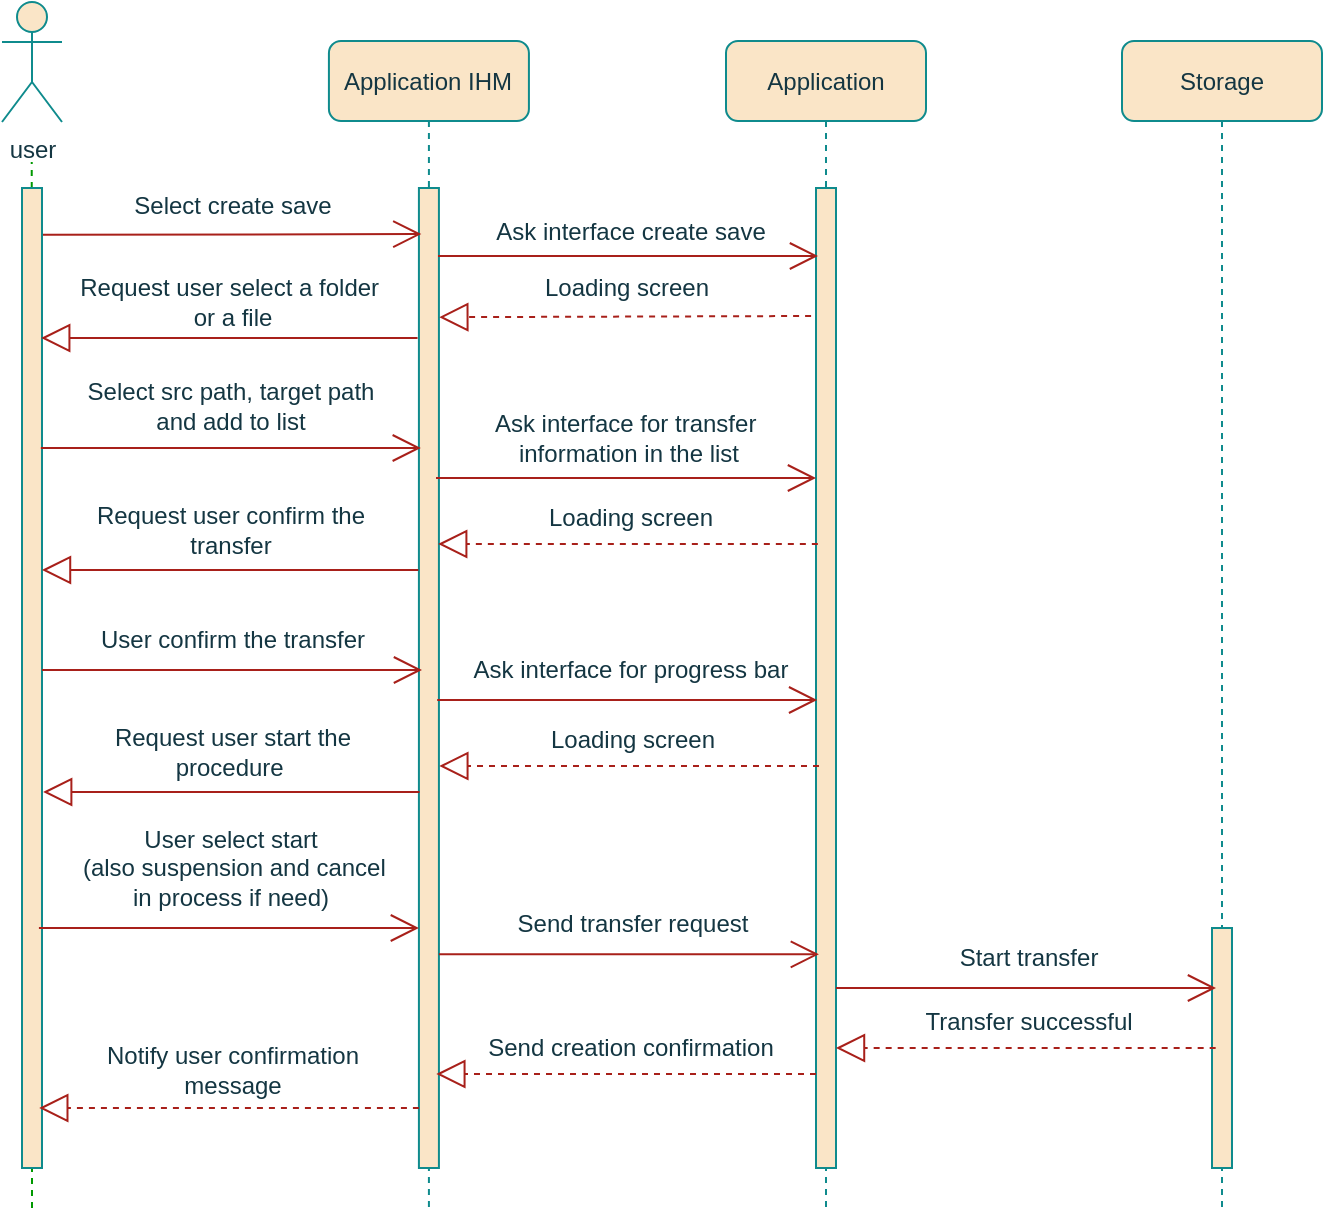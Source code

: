 <mxfile version="20.8.20" type="device"><diagram id="vX2mQukgiBAY-gzYamp-" name="Page-1"><mxGraphModel dx="1313" dy="656" grid="1" gridSize="10" guides="1" tooltips="1" connect="1" arrows="1" fold="1" page="1" pageScale="1" pageWidth="413" pageHeight="291" math="0" shadow="0"><root><mxCell id="0"/><mxCell id="1" parent="0"/><mxCell id="O1md9pXTTEW-Dt7IMe3F-2" value="&lt;span style=&quot;&quot;&gt;Application IHM&lt;/span&gt;" style="shape=umlLifeline;perimeter=lifelinePerimeter;whiteSpace=wrap;html=1;container=0;collapsible=0;recursiveResize=0;outlineConnect=0;rounded=1;fillColor=#FAE5C7;strokeColor=#0F8B8D;fontColor=#143642;" parent="1" vertex="1"><mxGeometry x="326.46" y="86.5" width="100" height="583.5" as="geometry"/></mxCell><mxCell id="O1md9pXTTEW-Dt7IMe3F-3" value="user" style="shape=umlActor;verticalLabelPosition=bottom;verticalAlign=top;html=1;rounded=1;fillColor=#FAE5C7;strokeColor=#0F8B8D;fontColor=#143642;" parent="1" vertex="1"><mxGeometry x="163" y="67" width="30" height="60" as="geometry"/></mxCell><mxCell id="O1md9pXTTEW-Dt7IMe3F-4" value="&lt;span style=&quot;&quot;&gt;Application&lt;/span&gt;" style="shape=umlLifeline;perimeter=lifelinePerimeter;whiteSpace=wrap;html=1;container=0;collapsible=0;recursiveResize=0;outlineConnect=0;rounded=1;fillColor=#FAE5C7;strokeColor=#0F8B8D;fontColor=#143642;" parent="1" vertex="1"><mxGeometry x="525" y="86.5" width="100" height="583.5" as="geometry"/></mxCell><mxCell id="O1md9pXTTEW-Dt7IMe3F-5" value="&lt;span style=&quot;&quot;&gt;Storage&lt;/span&gt;" style="shape=umlLifeline;perimeter=lifelinePerimeter;whiteSpace=wrap;html=1;container=0;collapsible=0;recursiveResize=0;outlineConnect=0;rounded=1;fillColor=#FAE5C7;strokeColor=#0F8B8D;fontColor=#143642;" parent="1" vertex="1"><mxGeometry x="723" y="86.5" width="100" height="583.5" as="geometry"/></mxCell><mxCell id="O1md9pXTTEW-Dt7IMe3F-6" value="" style="endArrow=none;dashed=1;html=1;rounded=1;labelBackgroundColor=#DAD2D8;strokeColor=#009900;fontColor=#143642;fillColor=#d5e8d4;" parent="1" edge="1"><mxGeometry width="50" height="50" relative="1" as="geometry"><mxPoint x="178" y="670" as="sourcePoint"/><mxPoint x="177.865" y="147" as="targetPoint"/></mxGeometry></mxCell><mxCell id="O1md9pXTTEW-Dt7IMe3F-13" value="" style="html=1;points=[];perimeter=orthogonalPerimeter;rounded=0;glass=0;labelBackgroundColor=none;fillStyle=auto;fillColor=#FAE5C7;strokeColor=#0F8B8D;fontColor=#143642;" parent="1" vertex="1"><mxGeometry x="173" y="160" width="10" height="490" as="geometry"/></mxCell><mxCell id="O1md9pXTTEW-Dt7IMe3F-14" value="" style="html=1;points=[];perimeter=orthogonalPerimeter;rounded=0;glass=0;labelBackgroundColor=none;fillStyle=auto;fillColor=#FAE5C7;strokeColor=#0F8B8D;fontColor=#143642;" parent="1" vertex="1"><mxGeometry x="371.46" y="160" width="10" height="490" as="geometry"/></mxCell><mxCell id="O1md9pXTTEW-Dt7IMe3F-16" value="" style="html=1;points=[];perimeter=orthogonalPerimeter;rounded=0;glass=0;labelBackgroundColor=none;fillStyle=auto;fillColor=#FAE5C7;strokeColor=#0F8B8D;fontColor=#143642;" parent="1" vertex="1"><mxGeometry x="570" y="160" width="10" height="490" as="geometry"/></mxCell><mxCell id="O1md9pXTTEW-Dt7IMe3F-17" value="" style="html=1;points=[];perimeter=orthogonalPerimeter;rounded=0;glass=0;labelBackgroundColor=none;fillStyle=auto;fillColor=#FAE5C7;strokeColor=#0F8B8D;fontColor=#143642;" parent="1" vertex="1"><mxGeometry x="768" y="530" width="10" height="120" as="geometry"/></mxCell><mxCell id="O1md9pXTTEW-Dt7IMe3F-18" value="Select create save" style="text;html=1;align=center;verticalAlign=middle;resizable=0;points=[];autosize=1;strokeColor=none;fillColor=none;rounded=1;fontColor=#143642;" parent="1" vertex="1"><mxGeometry x="218.09" y="154" width="120" height="30" as="geometry"/></mxCell><mxCell id="O1md9pXTTEW-Dt7IMe3F-19" value="" style="endArrow=open;endFill=1;endSize=12;html=1;rounded=1;entryX=0.071;entryY=0.165;entryDx=0;entryDy=0;entryPerimeter=0;labelBackgroundColor=#DAD2D8;strokeColor=#A8201A;fontColor=#143642;" parent="1" edge="1"><mxGeometry width="160" relative="1" as="geometry"><mxPoint x="183.5" y="183.43" as="sourcePoint"/><mxPoint x="372.67" y="183.05" as="targetPoint"/></mxGeometry></mxCell><mxCell id="O1md9pXTTEW-Dt7IMe3F-20" value="Ask interface create save" style="text;html=1;align=center;verticalAlign=middle;resizable=0;points=[];autosize=1;strokeColor=none;fillColor=none;rounded=1;fontColor=#143642;" parent="1" vertex="1"><mxGeometry x="397" y="167" width="160" height="30" as="geometry"/></mxCell><mxCell id="O1md9pXTTEW-Dt7IMe3F-21" value="" style="endArrow=open;endFill=1;endSize=12;html=1;rounded=1;labelBackgroundColor=#DAD2D8;strokeColor=#A8201A;fontColor=#143642;" parent="1" edge="1"><mxGeometry width="160" relative="1" as="geometry"><mxPoint x="381" y="194" as="sourcePoint"/><mxPoint x="571" y="194" as="targetPoint"/></mxGeometry></mxCell><mxCell id="O1md9pXTTEW-Dt7IMe3F-22" value="Select src path, target path&lt;br&gt;and add to list" style="text;html=1;align=center;verticalAlign=middle;resizable=0;points=[];autosize=1;strokeColor=none;fillColor=none;rounded=1;fontColor=#143642;" parent="1" vertex="1"><mxGeometry x="192.41" y="249" width="170" height="40" as="geometry"/></mxCell><mxCell id="O1md9pXTTEW-Dt7IMe3F-23" value="" style="endArrow=open;endFill=1;endSize=12;html=1;rounded=1;labelBackgroundColor=#DAD2D8;strokeColor=#A8201A;fontColor=#143642;" parent="1" edge="1"><mxGeometry x="326.46" y="86.5" width="160" relative="1" as="geometry"><mxPoint x="182.42" y="290" as="sourcePoint"/><mxPoint x="372.42" y="290" as="targetPoint"/></mxGeometry></mxCell><mxCell id="O1md9pXTTEW-Dt7IMe3F-24" value="Ask interface for transfer&amp;nbsp;&lt;br&gt;information in the list" style="text;html=1;align=center;verticalAlign=middle;resizable=0;points=[];autosize=1;strokeColor=none;fillColor=none;rounded=1;fontColor=#143642;" parent="1" vertex="1"><mxGeometry x="396.36" y="265" width="160" height="40" as="geometry"/></mxCell><mxCell id="O1md9pXTTEW-Dt7IMe3F-25" value="" style="endArrow=open;endFill=1;endSize=12;html=1;rounded=1;labelBackgroundColor=#DAD2D8;strokeColor=#A8201A;fontColor=#143642;" parent="1" edge="1"><mxGeometry width="160" relative="1" as="geometry"><mxPoint x="380" y="305.0" as="sourcePoint"/><mxPoint x="570" y="305.0" as="targetPoint"/></mxGeometry></mxCell><mxCell id="O1md9pXTTEW-Dt7IMe3F-26" value="Loading screen" style="text;html=1;align=center;verticalAlign=middle;resizable=0;points=[];autosize=1;strokeColor=none;fillColor=none;rounded=1;fontColor=#143642;" parent="1" vertex="1"><mxGeometry x="422.42" y="310" width="110" height="30" as="geometry"/></mxCell><mxCell id="O1md9pXTTEW-Dt7IMe3F-27" value="" style="endArrow=block;dashed=1;endFill=0;endSize=12;html=1;rounded=1;labelBackgroundColor=#DAD2D8;strokeColor=#A8201A;fontColor=#143642;" parent="1" edge="1"><mxGeometry width="160" relative="1" as="geometry"><mxPoint x="570.92" y="338" as="sourcePoint"/><mxPoint x="381.087" y="338" as="targetPoint"/></mxGeometry></mxCell><mxCell id="O1md9pXTTEW-Dt7IMe3F-40" value="Loading screen" style="text;html=1;align=center;verticalAlign=middle;resizable=0;points=[];autosize=1;strokeColor=none;fillColor=none;rounded=1;fontColor=#143642;" parent="1" vertex="1"><mxGeometry x="419.77" y="195" width="110" height="30" as="geometry"/></mxCell><mxCell id="O1md9pXTTEW-Dt7IMe3F-41" value="" style="endArrow=block;dashed=1;endFill=0;endSize=12;html=1;rounded=1;exitX=-0.211;exitY=0.186;exitDx=0;exitDy=0;exitPerimeter=0;labelBackgroundColor=#DAD2D8;strokeColor=#A8201A;fontColor=#143642;" parent="1" edge="1"><mxGeometry width="160" relative="1" as="geometry"><mxPoint x="567.55" y="223.998" as="sourcePoint"/><mxPoint x="381.66" y="224.59" as="targetPoint"/></mxGeometry></mxCell><mxCell id="O1md9pXTTEW-Dt7IMe3F-42" value="Request user select a folder&amp;nbsp;&lt;br&gt;or a file" style="text;html=1;align=center;verticalAlign=middle;resizable=0;points=[];autosize=1;strokeColor=none;fillColor=none;rounded=1;fontColor=#143642;" parent="1" vertex="1"><mxGeometry x="187.6" y="197" width="180" height="40" as="geometry"/></mxCell><mxCell id="O1md9pXTTEW-Dt7IMe3F-43" value="" style="endArrow=block;endFill=0;endSize=12;html=1;rounded=1;labelBackgroundColor=#DAD2D8;strokeColor=#A8201A;fontColor=#143642;" parent="1" edge="1"><mxGeometry width="160" relative="1" as="geometry"><mxPoint x="370.77" y="235.0" as="sourcePoint"/><mxPoint x="182.597" y="235.0" as="targetPoint"/></mxGeometry></mxCell><mxCell id="O1md9pXTTEW-Dt7IMe3F-58" value="Request user confirm the &lt;br&gt;transfer" style="text;html=1;align=center;verticalAlign=middle;resizable=0;points=[];autosize=1;strokeColor=none;fillColor=none;rounded=1;fontColor=#143642;" parent="1" vertex="1"><mxGeometry x="197.41" y="311" width="160" height="40" as="geometry"/></mxCell><mxCell id="O1md9pXTTEW-Dt7IMe3F-59" value="" style="endArrow=block;endFill=0;endSize=12;html=1;rounded=1;labelBackgroundColor=#DAD2D8;strokeColor=#A8201A;fontColor=#143642;" parent="1" edge="1"><mxGeometry width="160" relative="1" as="geometry"><mxPoint x="371.17" y="351.0" as="sourcePoint"/><mxPoint x="182.997" y="351.0" as="targetPoint"/></mxGeometry></mxCell><mxCell id="O1md9pXTTEW-Dt7IMe3F-60" value="User confirm the transfer" style="text;html=1;align=center;verticalAlign=middle;resizable=0;points=[];autosize=1;strokeColor=none;fillColor=none;rounded=1;fontColor=#143642;" parent="1" vertex="1"><mxGeometry x="197.99" y="371" width="160" height="30" as="geometry"/></mxCell><mxCell id="O1md9pXTTEW-Dt7IMe3F-61" value="" style="endArrow=open;endFill=1;endSize=12;html=1;rounded=1;labelBackgroundColor=#DAD2D8;strokeColor=#A8201A;fontColor=#143642;" parent="1" edge="1"><mxGeometry x="326.46" y="86.5" width="160" relative="1" as="geometry"><mxPoint x="183.0" y="401" as="sourcePoint"/><mxPoint x="373.0" y="401" as="targetPoint"/></mxGeometry></mxCell><mxCell id="O1md9pXTTEW-Dt7IMe3F-62" value="Ask interface for progress bar" style="text;html=1;align=center;verticalAlign=middle;resizable=0;points=[];autosize=1;strokeColor=none;fillColor=none;rounded=1;fontColor=#143642;" parent="1" vertex="1"><mxGeometry x="386.94" y="386" width="180" height="30" as="geometry"/></mxCell><mxCell id="O1md9pXTTEW-Dt7IMe3F-63" value="" style="endArrow=open;endFill=1;endSize=12;html=1;rounded=1;labelBackgroundColor=#DAD2D8;strokeColor=#A8201A;fontColor=#143642;" parent="1" edge="1"><mxGeometry width="160" relative="1" as="geometry"><mxPoint x="380.58" y="416.0" as="sourcePoint"/><mxPoint x="570.58" y="416.0" as="targetPoint"/></mxGeometry></mxCell><mxCell id="O1md9pXTTEW-Dt7IMe3F-64" value="Loading screen" style="text;html=1;align=center;verticalAlign=middle;resizable=0;points=[];autosize=1;strokeColor=none;fillColor=none;rounded=1;fontColor=#143642;" parent="1" vertex="1"><mxGeometry x="423" y="421" width="110" height="30" as="geometry"/></mxCell><mxCell id="O1md9pXTTEW-Dt7IMe3F-65" value="" style="endArrow=block;dashed=1;endFill=0;endSize=12;html=1;rounded=1;labelBackgroundColor=#DAD2D8;strokeColor=#A8201A;fontColor=#143642;" parent="1" edge="1"><mxGeometry width="160" relative="1" as="geometry"><mxPoint x="571.5" y="449" as="sourcePoint"/><mxPoint x="381.667" y="449" as="targetPoint"/></mxGeometry></mxCell><mxCell id="O1md9pXTTEW-Dt7IMe3F-66" value="Request user start the &lt;br&gt;procedure&amp;nbsp;" style="text;html=1;align=center;verticalAlign=middle;resizable=0;points=[];autosize=1;strokeColor=none;fillColor=none;rounded=1;fontColor=#143642;" parent="1" vertex="1"><mxGeometry x="207.99" y="422" width="140" height="40" as="geometry"/></mxCell><mxCell id="O1md9pXTTEW-Dt7IMe3F-67" value="" style="endArrow=block;endFill=0;endSize=12;html=1;rounded=1;labelBackgroundColor=#DAD2D8;strokeColor=#A8201A;fontColor=#143642;" parent="1" edge="1"><mxGeometry width="160" relative="1" as="geometry"><mxPoint x="371.75" y="462.0" as="sourcePoint"/><mxPoint x="183.577" y="462.0" as="targetPoint"/></mxGeometry></mxCell><mxCell id="O1md9pXTTEW-Dt7IMe3F-68" value="User select start&lt;br&gt;&amp;nbsp;(also suspension and cancel &lt;br&gt;in process if need)" style="text;html=1;align=center;verticalAlign=middle;resizable=0;points=[];autosize=1;strokeColor=none;fillColor=none;rounded=1;fontColor=#143642;" parent="1" vertex="1"><mxGeometry x="187.41" y="470" width="180" height="60" as="geometry"/></mxCell><mxCell id="O1md9pXTTEW-Dt7IMe3F-69" value="" style="endArrow=open;endFill=1;endSize=12;html=1;rounded=1;labelBackgroundColor=#DAD2D8;strokeColor=#A8201A;fontColor=#143642;" parent="1" edge="1"><mxGeometry x="326.46" y="86.5" width="160" relative="1" as="geometry"><mxPoint x="181.46" y="530" as="sourcePoint"/><mxPoint x="371.46" y="530" as="targetPoint"/></mxGeometry></mxCell><mxCell id="O1md9pXTTEW-Dt7IMe3F-70" value="Send transfer request" style="text;html=1;align=center;verticalAlign=middle;resizable=0;points=[];autosize=1;strokeColor=none;fillColor=none;rounded=1;fontColor=#143642;" parent="1" vertex="1"><mxGeometry x="407.82" y="513.17" width="140" height="30" as="geometry"/></mxCell><mxCell id="O1md9pXTTEW-Dt7IMe3F-71" value="" style="endArrow=open;endFill=1;endSize=12;html=1;rounded=1;labelBackgroundColor=#DAD2D8;strokeColor=#A8201A;fontColor=#143642;" parent="1" edge="1"><mxGeometry width="160" relative="1" as="geometry"><mxPoint x="381.46" y="543.17" as="sourcePoint"/><mxPoint x="571.46" y="543.17" as="targetPoint"/></mxGeometry></mxCell><mxCell id="O1md9pXTTEW-Dt7IMe3F-72" value="Start transfer" style="text;html=1;align=center;verticalAlign=middle;resizable=0;points=[];autosize=1;strokeColor=none;fillColor=none;rounded=1;fontColor=#143642;" parent="1" vertex="1"><mxGeometry x="631.36" y="530" width="90" height="30" as="geometry"/></mxCell><mxCell id="O1md9pXTTEW-Dt7IMe3F-73" value="" style="endArrow=open;endFill=1;endSize=12;html=1;rounded=1;labelBackgroundColor=#DAD2D8;strokeColor=#A8201A;fontColor=#143642;" parent="1" edge="1"><mxGeometry width="160" relative="1" as="geometry"><mxPoint x="580" y="560.0" as="sourcePoint"/><mxPoint x="770" y="560.0" as="targetPoint"/></mxGeometry></mxCell><mxCell id="O1md9pXTTEW-Dt7IMe3F-74" value="Transfer successful" style="text;html=1;align=center;verticalAlign=middle;resizable=0;points=[];autosize=1;strokeColor=none;fillColor=none;rounded=1;fontColor=#143642;" parent="1" vertex="1"><mxGeometry x="611.33" y="562" width="130" height="30" as="geometry"/></mxCell><mxCell id="O1md9pXTTEW-Dt7IMe3F-75" value="" style="endArrow=block;dashed=1;endFill=0;endSize=12;html=1;rounded=1;labelBackgroundColor=#DAD2D8;strokeColor=#A8201A;fontColor=#143642;" parent="1" edge="1"><mxGeometry width="160" relative="1" as="geometry"><mxPoint x="769.83" y="590" as="sourcePoint"/><mxPoint x="579.997" y="590" as="targetPoint"/></mxGeometry></mxCell><mxCell id="O1md9pXTTEW-Dt7IMe3F-76" value="Send creation confirmation" style="text;html=1;align=center;verticalAlign=middle;resizable=0;points=[];autosize=1;strokeColor=none;fillColor=none;rounded=1;fontColor=#143642;" parent="1" vertex="1"><mxGeometry x="391.5" y="575" width="170" height="30" as="geometry"/></mxCell><mxCell id="O1md9pXTTEW-Dt7IMe3F-77" value="" style="endArrow=block;dashed=1;endFill=0;endSize=12;html=1;rounded=1;labelBackgroundColor=#DAD2D8;strokeColor=#A8201A;fontColor=#143642;" parent="1" edge="1"><mxGeometry width="160" relative="1" as="geometry"><mxPoint x="570.0" y="603" as="sourcePoint"/><mxPoint x="380.167" y="603" as="targetPoint"/></mxGeometry></mxCell><mxCell id="O1md9pXTTEW-Dt7IMe3F-78" value="Notify user confirmation&lt;br&gt;message" style="text;html=1;align=center;verticalAlign=middle;resizable=0;points=[];autosize=1;strokeColor=none;fillColor=none;rounded=1;fontColor=#143642;" parent="1" vertex="1"><mxGeometry x="202.96" y="581" width="150" height="40" as="geometry"/></mxCell><mxCell id="O1md9pXTTEW-Dt7IMe3F-79" value="" style="endArrow=block;dashed=1;endFill=0;endSize=12;html=1;rounded=1;labelBackgroundColor=#DAD2D8;strokeColor=#A8201A;fontColor=#143642;" parent="1" edge="1"><mxGeometry width="160" relative="1" as="geometry"><mxPoint x="371.46" y="620" as="sourcePoint"/><mxPoint x="181.627" y="620" as="targetPoint"/></mxGeometry></mxCell></root></mxGraphModel></diagram></mxfile>